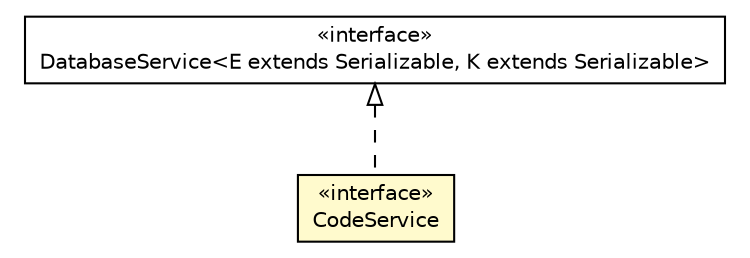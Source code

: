 #!/usr/local/bin/dot
#
# Class diagram 
# Generated by UMLGraph version 5.1 (http://www.umlgraph.org/)
#

digraph G {
	edge [fontname="Helvetica",fontsize=10,labelfontname="Helvetica",labelfontsize=10];
	node [fontname="Helvetica",fontsize=10,shape=plaintext];
	nodesep=0.25;
	ranksep=0.5;
	// cn.edu.uestc.acmicpc.service.iface.DatabaseService<E extends java.io.Serializable, K extends java.io.Serializable>
	c20000 [label=<<table title="cn.edu.uestc.acmicpc.service.iface.DatabaseService" border="0" cellborder="1" cellspacing="0" cellpadding="2" port="p" href="./DatabaseService.html">
		<tr><td><table border="0" cellspacing="0" cellpadding="1">
<tr><td align="center" balign="center"> &#171;interface&#187; </td></tr>
<tr><td align="center" balign="center"> DatabaseService&lt;E extends Serializable, K extends Serializable&gt; </td></tr>
		</table></td></tr>
		</table>>, fontname="Helvetica", fontcolor="black", fontsize=10.0];
	// cn.edu.uestc.acmicpc.service.iface.CodeService
	c20008 [label=<<table title="cn.edu.uestc.acmicpc.service.iface.CodeService" border="0" cellborder="1" cellspacing="0" cellpadding="2" port="p" bgcolor="lemonChiffon" href="./CodeService.html">
		<tr><td><table border="0" cellspacing="0" cellpadding="1">
<tr><td align="center" balign="center"> &#171;interface&#187; </td></tr>
<tr><td align="center" balign="center"> CodeService </td></tr>
		</table></td></tr>
		</table>>, fontname="Helvetica", fontcolor="black", fontsize=10.0];
	//cn.edu.uestc.acmicpc.service.iface.CodeService implements cn.edu.uestc.acmicpc.service.iface.DatabaseService<E extends java.io.Serializable, K extends java.io.Serializable>
	c20000:p -> c20008:p [dir=back,arrowtail=empty,style=dashed];
}

